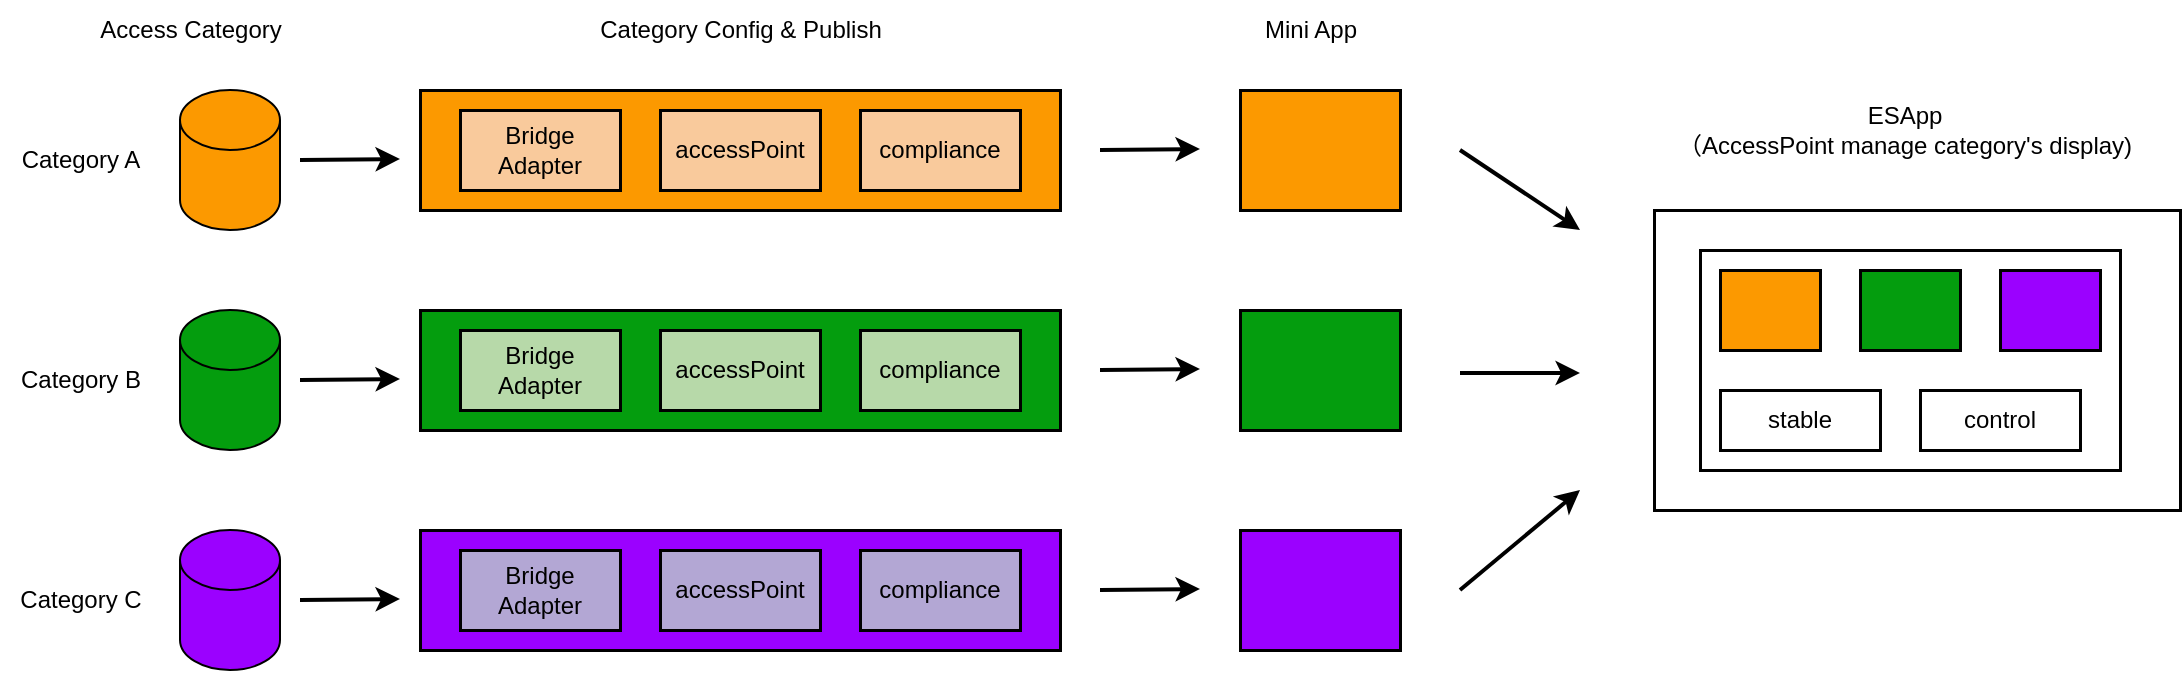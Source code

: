 <mxfile version="20.4.0" type="github" pages="4">
  <diagram id="C5RBs43oDa-KdzZeNtuy" name="首页">
    <mxGraphModel dx="1558" dy="648" grid="1" gridSize="10" guides="1" tooltips="1" connect="1" arrows="1" fold="1" page="1" pageScale="1" pageWidth="827" pageHeight="1169" math="0" shadow="0">
      <root>
        <mxCell id="WIyWlLk6GJQsqaUBKTNV-0" />
        <mxCell id="WIyWlLk6GJQsqaUBKTNV-1" parent="WIyWlLk6GJQsqaUBKTNV-0" />
        <mxCell id="HV9Sme8KzqDoX2qMjPiU-1" value="" style="shape=cylinder3;whiteSpace=wrap;html=1;boundedLbl=1;backgroundOutline=1;size=15;fillColor=#FC9900;" vertex="1" parent="WIyWlLk6GJQsqaUBKTNV-1">
          <mxGeometry x="110" y="150" width="50" height="70" as="geometry" />
        </mxCell>
        <mxCell id="HV9Sme8KzqDoX2qMjPiU-2" value="" style="rounded=0;whiteSpace=wrap;html=1;strokeWidth=1.5;fillColor=#FC9900;" vertex="1" parent="WIyWlLk6GJQsqaUBKTNV-1">
          <mxGeometry x="230" y="150" width="320" height="60" as="geometry" />
        </mxCell>
        <mxCell id="HV9Sme8KzqDoX2qMjPiU-4" value="Category A" style="text;html=1;align=center;verticalAlign=middle;resizable=0;points=[];autosize=1;strokeColor=none;fillColor=none;" vertex="1" parent="WIyWlLk6GJQsqaUBKTNV-1">
          <mxGeometry x="20" y="170" width="80" height="30" as="geometry" />
        </mxCell>
        <mxCell id="HV9Sme8KzqDoX2qMjPiU-5" value="Bridge Adapter" style="rounded=0;whiteSpace=wrap;html=1;strokeWidth=1.5;fillColor=#F9CA9C;" vertex="1" parent="WIyWlLk6GJQsqaUBKTNV-1">
          <mxGeometry x="250" y="160" width="80" height="40" as="geometry" />
        </mxCell>
        <mxCell id="HV9Sme8KzqDoX2qMjPiU-6" value="accessPoint" style="rounded=0;whiteSpace=wrap;html=1;strokeWidth=1.5;fillColor=#F9CA9C;" vertex="1" parent="WIyWlLk6GJQsqaUBKTNV-1">
          <mxGeometry x="350" y="160" width="80" height="40" as="geometry" />
        </mxCell>
        <mxCell id="HV9Sme8KzqDoX2qMjPiU-7" value="compliance" style="rounded=0;whiteSpace=wrap;html=1;strokeWidth=1.5;fillColor=#F9CA9C;" vertex="1" parent="WIyWlLk6GJQsqaUBKTNV-1">
          <mxGeometry x="450" y="160" width="80" height="40" as="geometry" />
        </mxCell>
        <mxCell id="HV9Sme8KzqDoX2qMjPiU-8" value="" style="rounded=0;whiteSpace=wrap;html=1;strokeWidth=1.5;fillColor=#FC9900;" vertex="1" parent="WIyWlLk6GJQsqaUBKTNV-1">
          <mxGeometry x="640" y="150" width="80" height="60" as="geometry" />
        </mxCell>
        <mxCell id="HV9Sme8KzqDoX2qMjPiU-9" value="Mini App" style="text;html=1;align=center;verticalAlign=middle;resizable=0;points=[];autosize=1;strokeColor=none;fillColor=none;" vertex="1" parent="WIyWlLk6GJQsqaUBKTNV-1">
          <mxGeometry x="640" y="105" width="70" height="30" as="geometry" />
        </mxCell>
        <mxCell id="HV9Sme8KzqDoX2qMjPiU-11" value="ESApp&lt;br&gt;（AccessPoint manage category&#39;s display)" style="text;html=1;align=center;verticalAlign=middle;resizable=0;points=[];autosize=1;strokeColor=none;fillColor=none;" vertex="1" parent="WIyWlLk6GJQsqaUBKTNV-1">
          <mxGeometry x="847" y="150" width="250" height="40" as="geometry" />
        </mxCell>
        <mxCell id="HV9Sme8KzqDoX2qMjPiU-13" value="Category Config &amp;amp; Publish" style="text;html=1;align=center;verticalAlign=middle;resizable=0;points=[];autosize=1;strokeColor=none;fillColor=none;" vertex="1" parent="WIyWlLk6GJQsqaUBKTNV-1">
          <mxGeometry x="310" y="105" width="160" height="30" as="geometry" />
        </mxCell>
        <mxCell id="HV9Sme8KzqDoX2qMjPiU-14" value="" style="endArrow=classic;html=1;rounded=0;strokeWidth=2;" edge="1" parent="WIyWlLk6GJQsqaUBKTNV-1">
          <mxGeometry width="50" height="50" relative="1" as="geometry">
            <mxPoint x="170" y="185" as="sourcePoint" />
            <mxPoint x="220" y="184.5" as="targetPoint" />
          </mxGeometry>
        </mxCell>
        <mxCell id="HV9Sme8KzqDoX2qMjPiU-15" value="" style="endArrow=classic;html=1;rounded=0;strokeWidth=2;" edge="1" parent="WIyWlLk6GJQsqaUBKTNV-1">
          <mxGeometry width="50" height="50" relative="1" as="geometry">
            <mxPoint x="570" y="180" as="sourcePoint" />
            <mxPoint x="620" y="179.5" as="targetPoint" />
          </mxGeometry>
        </mxCell>
        <mxCell id="HV9Sme8KzqDoX2qMjPiU-16" value="" style="shape=cylinder3;whiteSpace=wrap;html=1;boundedLbl=1;backgroundOutline=1;size=15;fillColor=#049D0E;" vertex="1" parent="WIyWlLk6GJQsqaUBKTNV-1">
          <mxGeometry x="110" y="260" width="50" height="70" as="geometry" />
        </mxCell>
        <mxCell id="HV9Sme8KzqDoX2qMjPiU-17" value="" style="rounded=0;whiteSpace=wrap;html=1;strokeWidth=1.5;fillColor=#049D0E;" vertex="1" parent="WIyWlLk6GJQsqaUBKTNV-1">
          <mxGeometry x="230" y="260" width="320" height="60" as="geometry" />
        </mxCell>
        <mxCell id="HV9Sme8KzqDoX2qMjPiU-18" value="Category B" style="text;html=1;align=center;verticalAlign=middle;resizable=0;points=[];autosize=1;strokeColor=none;fillColor=none;" vertex="1" parent="WIyWlLk6GJQsqaUBKTNV-1">
          <mxGeometry x="20" y="280" width="80" height="30" as="geometry" />
        </mxCell>
        <mxCell id="HV9Sme8KzqDoX2qMjPiU-19" value="Bridge Adapter" style="rounded=0;whiteSpace=wrap;html=1;strokeWidth=1.5;fillColor=#B7D9A9;" vertex="1" parent="WIyWlLk6GJQsqaUBKTNV-1">
          <mxGeometry x="250" y="270" width="80" height="40" as="geometry" />
        </mxCell>
        <mxCell id="HV9Sme8KzqDoX2qMjPiU-20" value="accessPoint" style="rounded=0;whiteSpace=wrap;html=1;strokeWidth=1.5;fillColor=#B7D9A9;" vertex="1" parent="WIyWlLk6GJQsqaUBKTNV-1">
          <mxGeometry x="350" y="270" width="80" height="40" as="geometry" />
        </mxCell>
        <mxCell id="HV9Sme8KzqDoX2qMjPiU-21" value="compliance" style="rounded=0;whiteSpace=wrap;html=1;strokeWidth=1.5;fillColor=#B7D9A9;" vertex="1" parent="WIyWlLk6GJQsqaUBKTNV-1">
          <mxGeometry x="450" y="270" width="80" height="40" as="geometry" />
        </mxCell>
        <mxCell id="HV9Sme8KzqDoX2qMjPiU-22" value="" style="rounded=0;whiteSpace=wrap;html=1;strokeWidth=1.5;fillColor=#049D0E;" vertex="1" parent="WIyWlLk6GJQsqaUBKTNV-1">
          <mxGeometry x="640" y="260" width="80" height="60" as="geometry" />
        </mxCell>
        <mxCell id="HV9Sme8KzqDoX2qMjPiU-23" value="" style="endArrow=classic;html=1;rounded=0;strokeWidth=2;" edge="1" parent="WIyWlLk6GJQsqaUBKTNV-1">
          <mxGeometry width="50" height="50" relative="1" as="geometry">
            <mxPoint x="170" y="295" as="sourcePoint" />
            <mxPoint x="220" y="294.5" as="targetPoint" />
          </mxGeometry>
        </mxCell>
        <mxCell id="HV9Sme8KzqDoX2qMjPiU-24" value="" style="endArrow=classic;html=1;rounded=0;strokeWidth=2;" edge="1" parent="WIyWlLk6GJQsqaUBKTNV-1">
          <mxGeometry width="50" height="50" relative="1" as="geometry">
            <mxPoint x="570" y="290" as="sourcePoint" />
            <mxPoint x="620" y="289.5" as="targetPoint" />
          </mxGeometry>
        </mxCell>
        <mxCell id="HV9Sme8KzqDoX2qMjPiU-25" value="" style="shape=cylinder3;whiteSpace=wrap;html=1;boundedLbl=1;backgroundOutline=1;size=15;fillColor=#9B01FF;" vertex="1" parent="WIyWlLk6GJQsqaUBKTNV-1">
          <mxGeometry x="110" y="370" width="50" height="70" as="geometry" />
        </mxCell>
        <mxCell id="HV9Sme8KzqDoX2qMjPiU-26" value="" style="rounded=0;whiteSpace=wrap;html=1;strokeWidth=1.5;fillColor=#9B01FF;" vertex="1" parent="WIyWlLk6GJQsqaUBKTNV-1">
          <mxGeometry x="230" y="370" width="320" height="60" as="geometry" />
        </mxCell>
        <mxCell id="HV9Sme8KzqDoX2qMjPiU-27" value="Category C" style="text;html=1;align=center;verticalAlign=middle;resizable=0;points=[];autosize=1;strokeColor=none;fillColor=none;" vertex="1" parent="WIyWlLk6GJQsqaUBKTNV-1">
          <mxGeometry x="20" y="390" width="80" height="30" as="geometry" />
        </mxCell>
        <mxCell id="HV9Sme8KzqDoX2qMjPiU-28" value="Bridge Adapter" style="rounded=0;whiteSpace=wrap;html=1;strokeWidth=1.5;fillColor=#B3A7D4;" vertex="1" parent="WIyWlLk6GJQsqaUBKTNV-1">
          <mxGeometry x="250" y="380" width="80" height="40" as="geometry" />
        </mxCell>
        <mxCell id="HV9Sme8KzqDoX2qMjPiU-29" value="accessPoint" style="rounded=0;whiteSpace=wrap;html=1;strokeWidth=1.5;fillColor=#B3A7D4;" vertex="1" parent="WIyWlLk6GJQsqaUBKTNV-1">
          <mxGeometry x="350" y="380" width="80" height="40" as="geometry" />
        </mxCell>
        <mxCell id="HV9Sme8KzqDoX2qMjPiU-30" value="compliance" style="rounded=0;whiteSpace=wrap;html=1;strokeWidth=1.5;fillColor=#B3A7D4;" vertex="1" parent="WIyWlLk6GJQsqaUBKTNV-1">
          <mxGeometry x="450" y="380" width="80" height="40" as="geometry" />
        </mxCell>
        <mxCell id="HV9Sme8KzqDoX2qMjPiU-31" value="" style="rounded=0;whiteSpace=wrap;html=1;strokeWidth=1.5;fillColor=#9B01FF;" vertex="1" parent="WIyWlLk6GJQsqaUBKTNV-1">
          <mxGeometry x="640" y="370" width="80" height="60" as="geometry" />
        </mxCell>
        <mxCell id="HV9Sme8KzqDoX2qMjPiU-32" value="" style="endArrow=classic;html=1;rounded=0;strokeWidth=2;" edge="1" parent="WIyWlLk6GJQsqaUBKTNV-1">
          <mxGeometry width="50" height="50" relative="1" as="geometry">
            <mxPoint x="170" y="405" as="sourcePoint" />
            <mxPoint x="220" y="404.5" as="targetPoint" />
          </mxGeometry>
        </mxCell>
        <mxCell id="HV9Sme8KzqDoX2qMjPiU-33" value="" style="endArrow=classic;html=1;rounded=0;strokeWidth=2;" edge="1" parent="WIyWlLk6GJQsqaUBKTNV-1">
          <mxGeometry width="50" height="50" relative="1" as="geometry">
            <mxPoint x="570" y="400" as="sourcePoint" />
            <mxPoint x="620" y="399.5" as="targetPoint" />
          </mxGeometry>
        </mxCell>
        <mxCell id="HV9Sme8KzqDoX2qMjPiU-36" value="" style="endArrow=classic;html=1;rounded=0;strokeWidth=2;fontColor=#FFFFFF;" edge="1" parent="WIyWlLk6GJQsqaUBKTNV-1">
          <mxGeometry width="50" height="50" relative="1" as="geometry">
            <mxPoint x="750" y="180" as="sourcePoint" />
            <mxPoint x="810" y="220" as="targetPoint" />
          </mxGeometry>
        </mxCell>
        <mxCell id="HV9Sme8KzqDoX2qMjPiU-37" value="" style="endArrow=classic;html=1;rounded=0;strokeWidth=2;fontColor=#FFFFFF;" edge="1" parent="WIyWlLk6GJQsqaUBKTNV-1">
          <mxGeometry width="50" height="50" relative="1" as="geometry">
            <mxPoint x="750" y="291.5" as="sourcePoint" />
            <mxPoint x="810" y="291.5" as="targetPoint" />
          </mxGeometry>
        </mxCell>
        <mxCell id="HV9Sme8KzqDoX2qMjPiU-38" value="" style="endArrow=classic;html=1;rounded=0;strokeWidth=2;fontColor=#FFFFFF;" edge="1" parent="WIyWlLk6GJQsqaUBKTNV-1">
          <mxGeometry width="50" height="50" relative="1" as="geometry">
            <mxPoint x="750" y="400" as="sourcePoint" />
            <mxPoint x="810" y="350" as="targetPoint" />
          </mxGeometry>
        </mxCell>
        <mxCell id="HV9Sme8KzqDoX2qMjPiU-39" value="Access Category" style="text;html=1;align=center;verticalAlign=middle;resizable=0;points=[];autosize=1;strokeColor=none;fillColor=none;fontColor=#000000;" vertex="1" parent="WIyWlLk6GJQsqaUBKTNV-1">
          <mxGeometry x="60" y="105" width="110" height="30" as="geometry" />
        </mxCell>
        <mxCell id="Xn7Jv_vI8-y_UEmYnpKX-3" value="" style="group" vertex="1" connectable="0" parent="WIyWlLk6GJQsqaUBKTNV-1">
          <mxGeometry x="847" y="210" width="263" height="150" as="geometry" />
        </mxCell>
        <mxCell id="Xn7Jv_vI8-y_UEmYnpKX-0" value="" style="whiteSpace=wrap;html=1;rounded=0;shadow=0;glass=0;strokeColor=#000000;strokeWidth=1.5;fontColor=#000000;fillColor=none;gradientColor=none;" vertex="1" parent="Xn7Jv_vI8-y_UEmYnpKX-3">
          <mxGeometry width="263" height="150" as="geometry" />
        </mxCell>
        <mxCell id="HV9Sme8KzqDoX2qMjPiU-10" value="" style="whiteSpace=wrap;html=1;strokeWidth=1.5;" vertex="1" parent="Xn7Jv_vI8-y_UEmYnpKX-3">
          <mxGeometry x="23" y="20" width="210" height="110" as="geometry" />
        </mxCell>
        <mxCell id="HV9Sme8KzqDoX2qMjPiU-12" value="" style="rounded=0;whiteSpace=wrap;html=1;strokeWidth=1.5;fillColor=#FC9900;" vertex="1" parent="Xn7Jv_vI8-y_UEmYnpKX-3">
          <mxGeometry x="33" y="30" width="50" height="40" as="geometry" />
        </mxCell>
        <mxCell id="HV9Sme8KzqDoX2qMjPiU-34" value="" style="rounded=0;whiteSpace=wrap;html=1;strokeWidth=1.5;fillColor=#049D0E;" vertex="1" parent="Xn7Jv_vI8-y_UEmYnpKX-3">
          <mxGeometry x="103" y="30" width="50" height="40" as="geometry" />
        </mxCell>
        <mxCell id="HV9Sme8KzqDoX2qMjPiU-35" value="" style="rounded=0;whiteSpace=wrap;html=1;strokeWidth=1.5;fillColor=#9B01FF;" vertex="1" parent="Xn7Jv_vI8-y_UEmYnpKX-3">
          <mxGeometry x="173" y="30" width="50" height="40" as="geometry" />
        </mxCell>
        <mxCell id="Xn7Jv_vI8-y_UEmYnpKX-1" value="stable" style="whiteSpace=wrap;html=1;rounded=0;shadow=0;glass=0;strokeColor=#000000;strokeWidth=1.5;fontColor=#000000;fillColor=none;gradientColor=none;" vertex="1" parent="Xn7Jv_vI8-y_UEmYnpKX-3">
          <mxGeometry x="33" y="90" width="80" height="30" as="geometry" />
        </mxCell>
        <mxCell id="Xn7Jv_vI8-y_UEmYnpKX-2" value="control" style="whiteSpace=wrap;html=1;rounded=0;shadow=0;glass=0;strokeColor=#000000;strokeWidth=1.5;fontColor=#000000;fillColor=none;gradientColor=none;" vertex="1" parent="Xn7Jv_vI8-y_UEmYnpKX-3">
          <mxGeometry x="133" y="90" width="80" height="30" as="geometry" />
        </mxCell>
      </root>
    </mxGraphModel>
  </diagram>
  <diagram id="SLVYUZhIPO5BQ6OgGvNP" name="其他 page">
    <mxGraphModel dx="1106" dy="614" grid="1" gridSize="10" guides="1" tooltips="1" connect="1" arrows="1" fold="1" page="1" pageScale="1" pageWidth="827" pageHeight="1169" math="0" shadow="0">
      <root>
        <mxCell id="0" />
        <mxCell id="1" parent="0" />
        <mxCell id="UOCPMdC7vV6jncAT-NW4-1" value="监控" style="rounded=0;whiteSpace=wrap;html=1;strokeWidth=1.5;fontColor=#000000;fillColor=#FFFFFF;" vertex="1" parent="1">
          <mxGeometry x="150" y="170" width="120" height="60" as="geometry" />
        </mxCell>
        <mxCell id="UOCPMdC7vV6jncAT-NW4-2" value="下载、加载、使用" style="text;html=1;align=center;verticalAlign=middle;resizable=0;points=[];autosize=1;strokeColor=none;fillColor=none;fontColor=#000000;" vertex="1" parent="1">
          <mxGeometry x="150" y="250" width="120" height="30" as="geometry" />
        </mxCell>
        <mxCell id="UOCPMdC7vV6jncAT-NW4-3" value="发布" style="rounded=0;whiteSpace=wrap;html=1;strokeWidth=1.5;fontColor=#000000;fillColor=#FFFFFF;" vertex="1" parent="1">
          <mxGeometry x="490" y="170" width="120" height="60" as="geometry" />
        </mxCell>
        <mxCell id="UOCPMdC7vV6jncAT-NW4-4" value="审批、灰度、增量、回滚" style="text;html=1;align=center;verticalAlign=middle;resizable=0;points=[];autosize=1;strokeColor=none;fillColor=none;fontColor=#000000;" vertex="1" parent="1">
          <mxGeometry x="470" y="255" width="160" height="30" as="geometry" />
        </mxCell>
        <mxCell id="UOCPMdC7vV6jncAT-NW4-6" value="故障、性能、业务&lt;br&gt;降级(主、被动)&lt;br&gt;日志" style="text;html=1;align=center;verticalAlign=middle;resizable=0;points=[];autosize=1;strokeColor=none;fillColor=none;fontColor=#000000;" vertex="1" parent="1">
          <mxGeometry x="150" y="280" width="120" height="60" as="geometry" />
        </mxCell>
        <mxCell id="UOCPMdC7vV6jncAT-NW4-7" value="样式动态配置" style="text;html=1;align=center;verticalAlign=middle;resizable=0;points=[];autosize=1;strokeColor=none;fillColor=none;fontColor=#000000;" vertex="1" parent="1">
          <mxGeometry x="510" y="440" width="100" height="30" as="geometry" />
        </mxCell>
        <mxCell id="UOCPMdC7vV6jncAT-NW4-8" value="模块编排" style="text;html=1;align=center;verticalAlign=middle;resizable=0;points=[];autosize=1;strokeColor=none;fillColor=none;fontColor=#000000;" vertex="1" parent="1">
          <mxGeometry x="515" y="395" width="70" height="30" as="geometry" />
        </mxCell>
      </root>
    </mxGraphModel>
  </diagram>
  <diagram id="iQkWHmByu0i23tVqcr8R" name="架构全景图">
    <mxGraphModel dx="1318" dy="1817" grid="1" gridSize="10" guides="1" tooltips="1" connect="1" arrows="1" fold="1" page="1" pageScale="1" pageWidth="827" pageHeight="1169" math="0" shadow="0">
      <root>
        <mxCell id="0" />
        <mxCell id="1" parent="0" />
        <mxCell id="cleegPz1RDXhunkTF0p8-2" value="" style="whiteSpace=wrap;html=1;rounded=0;shadow=0;glass=0;dashed=1;strokeColor=#99CCFF;strokeWidth=1.5;fontColor=#000000;fillColor=none;gradientColor=none;" vertex="1" parent="1">
          <mxGeometry x="330" y="98" width="420" height="50" as="geometry" />
        </mxCell>
        <mxCell id="DrM0dnxs3aiw_zaTAnNU-90" value="" style="whiteSpace=wrap;html=1;dashed=1;strokeColor=#6c8ebf;strokeWidth=1.5;fillColor=none;" vertex="1" parent="1">
          <mxGeometry x="120" y="-52.5" width="190" height="362.5" as="geometry" />
        </mxCell>
        <mxCell id="DrM0dnxs3aiw_zaTAnNU-68" value="" style="whiteSpace=wrap;html=1;strokeWidth=1.5;dashed=1;fillColor=none;strokeColor=#9999FF;" vertex="1" parent="1">
          <mxGeometry x="320" y="-52" width="440" height="362" as="geometry" />
        </mxCell>
        <mxCell id="DrM0dnxs3aiw_zaTAnNU-2" value="稳定区" style="text;html=1;align=center;verticalAlign=middle;resizable=0;points=[];autosize=1;strokeColor=#666666;fillColor=#f5f5f5;fontColor=#333333;" vertex="1" parent="1">
          <mxGeometry x="20" y="411" width="60" height="30" as="geometry" />
        </mxCell>
        <mxCell id="DrM0dnxs3aiw_zaTAnNU-9" value="迭代区" style="text;html=1;align=center;verticalAlign=middle;resizable=0;points=[];autosize=1;strokeColor=#6c8ebf;fillColor=#dae8fc;" vertex="1" parent="1">
          <mxGeometry x="30" y="108.5" width="60" height="30" as="geometry" />
        </mxCell>
        <mxCell id="DrM0dnxs3aiw_zaTAnNU-11" value="动态发布区" style="text;html=1;align=center;verticalAlign=middle;resizable=0;points=[];autosize=1;strokeColor=#82b366;fillColor=#d5e8d4;" vertex="1" parent="1">
          <mxGeometry x="800" y="133.5" width="80" height="30" as="geometry" />
        </mxCell>
        <mxCell id="DrM0dnxs3aiw_zaTAnNU-12" value="企业级 APP" style="whiteSpace=wrap;html=1;strokeWidth=1.5;fontColor=#000000;fillColor=#FFFFFF;fontStyle=1" vertex="1" parent="1">
          <mxGeometry x="120" y="-100" width="640" height="35" as="geometry" />
        </mxCell>
        <mxCell id="DrM0dnxs3aiw_zaTAnNU-14" value="小程序容器" style="whiteSpace=wrap;html=1;strokeWidth=1.5;fontColor=#000000;fillColor=#FFFFFF;" vertex="1" parent="1">
          <mxGeometry x="330" y="55" width="200" height="35" as="geometry" />
        </mxCell>
        <mxCell id="DrM0dnxs3aiw_zaTAnNU-17" value="bridge 兼容层" style="whiteSpace=wrap;html=1;strokeWidth=1.5;fillColor=#d5e8d4;strokeColor=#82b366;" vertex="1" parent="1">
          <mxGeometry x="330" y="208" width="420" height="35" as="geometry" />
        </mxCell>
        <mxCell id="DrM0dnxs3aiw_zaTAnNU-44" value="MiniApp" style="whiteSpace=wrap;html=1;strokeWidth=1.5;fillColor=#d5e8d4;strokeColor=#82b366;" vertex="1" parent="1">
          <mxGeometry x="330" y="10" width="420" height="35" as="geometry" />
        </mxCell>
        <mxCell id="DrM0dnxs3aiw_zaTAnNU-45" value="Android/iOS Bridge" style="whiteSpace=wrap;html=1;strokeWidth=1.5;fontColor=#000000;fillColor=#FFFFFF;" vertex="1" parent="1">
          <mxGeometry x="410" y="159" width="120" height="35" as="geometry" />
        </mxCell>
        <mxCell id="DrM0dnxs3aiw_zaTAnNU-53" value="合规管控层" style="whiteSpace=wrap;html=1;strokeWidth=1.5;fontColor=#000000;fillColor=#FFFFFF;" vertex="1" parent="1">
          <mxGeometry x="330" y="255" width="420" height="35" as="geometry" />
        </mxCell>
        <mxCell id="DrM0dnxs3aiw_zaTAnNU-55" value="小程序基建" style="whiteSpace=wrap;html=1;strokeWidth=1.5;fontColor=#000000;fillColor=#FFFFFF;" vertex="1" parent="1">
          <mxGeometry x="330" y="159" width="70" height="35" as="geometry" />
        </mxCell>
        <mxCell id="DrM0dnxs3aiw_zaTAnNU-61" value="出行产品" style="whiteSpace=wrap;html=1;strokeWidth=1.5;" vertex="1" parent="1">
          <mxGeometry x="130" y="-40" width="170" height="35" as="geometry" />
        </mxCell>
        <mxCell id="DrM0dnxs3aiw_zaTAnNU-62" value="机票" style="whiteSpace=wrap;html=1;strokeWidth=1.5;fontColor=#000000;fillColor=#FFFFFF;" vertex="1" parent="1">
          <mxGeometry x="330" y="-40" width="70" height="35" as="geometry" />
        </mxCell>
        <mxCell id="DrM0dnxs3aiw_zaTAnNU-63" value="酒店" style="whiteSpace=wrap;html=1;strokeWidth=1.5;fontColor=#000000;fillColor=#FFFFFF;" vertex="1" parent="1">
          <mxGeometry x="418" y="-40" width="70" height="35" as="geometry" />
        </mxCell>
        <mxCell id="DrM0dnxs3aiw_zaTAnNU-64" value="火车票" style="whiteSpace=wrap;html=1;strokeWidth=1.5;fontColor=#000000;fillColor=#FFFFFF;" vertex="1" parent="1">
          <mxGeometry x="505" y="-40" width="70" height="35" as="geometry" />
        </mxCell>
        <mxCell id="DrM0dnxs3aiw_zaTAnNU-65" value="两轮" style="whiteSpace=wrap;html=1;strokeWidth=1.5;fontColor=#000000;fillColor=#FFFFFF;" vertex="1" parent="1">
          <mxGeometry x="593" y="-40" width="70" height="35" as="geometry" />
        </mxCell>
        <mxCell id="DrM0dnxs3aiw_zaTAnNU-66" value="..." style="whiteSpace=wrap;html=1;strokeWidth=1.5;fontColor=#000000;fillColor=#FFFFFF;" vertex="1" parent="1">
          <mxGeometry x="680" y="-40" width="70" height="35" as="geometry" />
        </mxCell>
        <mxCell id="DrM0dnxs3aiw_zaTAnNU-71" value="出行业务" style="whiteSpace=wrap;html=1;strokeWidth=1.5;fillColor=#dae8fc;strokeColor=#6c8ebf;" vertex="1" parent="1">
          <mxGeometry x="131" y="9.5" width="170" height="280.5" as="geometry" />
        </mxCell>
        <mxCell id="DrM0dnxs3aiw_zaTAnNU-73" value="" style="group" vertex="1" connectable="0" parent="1">
          <mxGeometry x="1190" y="250" width="190" height="110" as="geometry" />
        </mxCell>
        <mxCell id="DrM0dnxs3aiw_zaTAnNU-39" value="" style="whiteSpace=wrap;html=1;strokeWidth=1.5;fontColor=#000000;fillColor=#FFFFFF;" vertex="1" parent="DrM0dnxs3aiw_zaTAnNU-73">
          <mxGeometry width="190" height="110" as="geometry" />
        </mxCell>
        <mxCell id="DrM0dnxs3aiw_zaTAnNU-40" value="生命周期" style="whiteSpace=wrap;html=1;strokeWidth=1.5;fontColor=#000000;fillColor=#FFFFFF;" vertex="1" parent="DrM0dnxs3aiw_zaTAnNU-73">
          <mxGeometry x="10" y="32.5" width="80" height="22" as="geometry" />
        </mxCell>
        <mxCell id="DrM0dnxs3aiw_zaTAnNU-41" value="启动配置" style="whiteSpace=wrap;html=1;strokeWidth=1.5;fontColor=#000000;fillColor=#FFFFFF;" vertex="1" parent="DrM0dnxs3aiw_zaTAnNU-73">
          <mxGeometry x="96" y="32.5" width="80" height="22" as="geometry" />
        </mxCell>
        <mxCell id="DrM0dnxs3aiw_zaTAnNU-42" value="样式配置" style="whiteSpace=wrap;html=1;strokeWidth=1.5;fontColor=#000000;fillColor=#FFFFFF;" vertex="1" parent="DrM0dnxs3aiw_zaTAnNU-73">
          <mxGeometry x="8" y="70" width="80" height="22" as="geometry" />
        </mxCell>
        <mxCell id="DrM0dnxs3aiw_zaTAnNU-43" value="运行时" style="text;html=1;align=center;verticalAlign=middle;resizable=0;points=[];autosize=1;strokeColor=none;fillColor=none;fontColor=#000000;" vertex="1" parent="DrM0dnxs3aiw_zaTAnNU-73">
          <mxGeometry x="69.996" y="2.5" width="60" height="30" as="geometry" />
        </mxCell>
        <mxCell id="DrM0dnxs3aiw_zaTAnNU-19" value="H5容器" style="whiteSpace=wrap;html=1;strokeWidth=1.5;fontColor=#000000;fillColor=#FFFFFF;" vertex="1" parent="1">
          <mxGeometry x="550" y="55" width="200" height="35" as="geometry" />
        </mxCell>
        <mxCell id="DrM0dnxs3aiw_zaTAnNU-75" value="" style="group" vertex="1" connectable="0" parent="1">
          <mxGeometry x="1220" y="53.5" width="185" height="110" as="geometry" />
        </mxCell>
        <mxCell id="DrM0dnxs3aiw_zaTAnNU-31" value="" style="whiteSpace=wrap;html=1;strokeWidth=1.5;fontColor=#000000;fillColor=#FFFFFF;" vertex="1" parent="DrM0dnxs3aiw_zaTAnNU-75">
          <mxGeometry width="185" height="110" as="geometry" />
        </mxCell>
        <mxCell id="DrM0dnxs3aiw_zaTAnNU-24" value="故障监控" style="whiteSpace=wrap;html=1;strokeWidth=1.5;fontColor=#000000;fillColor=#FFFFFF;" vertex="1" parent="DrM0dnxs3aiw_zaTAnNU-75">
          <mxGeometry x="6.15" y="70" width="80" height="22" as="geometry" />
        </mxCell>
        <mxCell id="DrM0dnxs3aiw_zaTAnNU-29" value="性能监控" style="whiteSpace=wrap;html=1;strokeWidth=1.5;fontColor=#000000;fillColor=#FFFFFF;" vertex="1" parent="DrM0dnxs3aiw_zaTAnNU-75">
          <mxGeometry x="6.15" y="32.5" width="80" height="22" as="geometry" />
        </mxCell>
        <mxCell id="DrM0dnxs3aiw_zaTAnNU-30" value="业务监控" style="whiteSpace=wrap;html=1;strokeWidth=1.5;fontColor=#000000;fillColor=#FFFFFF;" vertex="1" parent="DrM0dnxs3aiw_zaTAnNU-75">
          <mxGeometry x="96.15" y="32.5" width="80" height="22" as="geometry" />
        </mxCell>
        <mxCell id="DrM0dnxs3aiw_zaTAnNU-32" value="监控" style="text;html=1;align=center;verticalAlign=middle;resizable=0;points=[];autosize=1;strokeColor=none;fillColor=none;fontColor=#000000;" vertex="1" parent="DrM0dnxs3aiw_zaTAnNU-75">
          <mxGeometry x="70.004" y="2.5" width="50" height="30" as="geometry" />
        </mxCell>
        <mxCell id="DrM0dnxs3aiw_zaTAnNU-78" value="生命周期" style="whiteSpace=wrap;html=1;strokeWidth=1.5;" vertex="1" parent="1">
          <mxGeometry x="340" y="108.5" width="85" height="30" as="geometry" />
        </mxCell>
        <mxCell id="DrM0dnxs3aiw_zaTAnNU-79" value="监控" style="whiteSpace=wrap;html=1;strokeWidth=1.5;" vertex="1" parent="1">
          <mxGeometry x="444" y="108.5" width="85" height="30" as="geometry" />
        </mxCell>
        <mxCell id="DrM0dnxs3aiw_zaTAnNU-87" value="样式配置" style="whiteSpace=wrap;html=1;strokeWidth=1.5;fillColor=#d5e8d4;strokeColor=#82b366;" vertex="1" parent="1">
          <mxGeometry x="549" y="108.5" width="85" height="30" as="geometry" />
        </mxCell>
        <mxCell id="DrM0dnxs3aiw_zaTAnNU-88" value="Native 组件" style="whiteSpace=wrap;html=1;strokeWidth=1.5;" vertex="1" parent="1">
          <mxGeometry x="653" y="108.5" width="85" height="30" as="geometry" />
        </mxCell>
        <mxCell id="DrM0dnxs3aiw_zaTAnNU-49" value="H5 基建" style="whiteSpace=wrap;html=1;strokeWidth=1.5;fontColor=#000000;fillColor=#FFFFFF;" vertex="1" parent="1">
          <mxGeometry x="550" y="159" width="60" height="35" as="geometry" />
        </mxCell>
        <mxCell id="DrM0dnxs3aiw_zaTAnNU-54" value="H5 &amp;amp;端通信" style="whiteSpace=wrap;html=1;strokeWidth=1.5;fontColor=#000000;fillColor=#FFFFFF;" vertex="1" parent="1">
          <mxGeometry x="620" y="159" width="130" height="35" as="geometry" />
        </mxCell>
        <mxCell id="cleegPz1RDXhunkTF0p8-1" value="" style="group" vertex="1" connectable="0" parent="1">
          <mxGeometry x="120" y="324" width="640" height="220" as="geometry" />
        </mxCell>
        <mxCell id="DrM0dnxs3aiw_zaTAnNU-1" value="" style="rounded=0;whiteSpace=wrap;html=1;strokeWidth=1.5;fontColor=#333333;fillColor=#f5f5f5;dashed=1;strokeColor=#666666;" vertex="1" parent="cleegPz1RDXhunkTF0p8-1">
          <mxGeometry width="640" height="220" as="geometry" />
        </mxCell>
        <mxCell id="DrM0dnxs3aiw_zaTAnNU-3" value="基础能力层" style="whiteSpace=wrap;html=1;strokeWidth=1.5;fontColor=#000000;fillColor=#FFFFFF;" vertex="1" parent="cleegPz1RDXhunkTF0p8-1">
          <mxGeometry x="10" y="167.25" width="620" height="39.17" as="geometry" />
        </mxCell>
        <mxCell id="DrM0dnxs3aiw_zaTAnNU-4" value="通用业务组件" style="whiteSpace=wrap;html=1;strokeWidth=1.5;fontColor=#000000;fillColor=#FFFFFF;" vertex="1" parent="cleegPz1RDXhunkTF0p8-1">
          <mxGeometry x="10" y="113.4" width="310" height="39.17" as="geometry" />
        </mxCell>
        <mxCell id="DrM0dnxs3aiw_zaTAnNU-5" value="公共 UI 组件" style="whiteSpace=wrap;html=1;strokeWidth=1.5;fontColor=#000000;fillColor=#FFFFFF;" vertex="1" parent="cleegPz1RDXhunkTF0p8-1">
          <mxGeometry x="330" y="113.4" width="300" height="39.17" as="geometry" />
        </mxCell>
        <mxCell id="DrM0dnxs3aiw_zaTAnNU-6" value="ES 标准 Bridge" style="whiteSpace=wrap;html=1;strokeWidth=1.5;fontColor=#000000;fillColor=#FFFFFF;" vertex="1" parent="cleegPz1RDXhunkTF0p8-1">
          <mxGeometry x="10" y="59.54" width="620" height="39.17" as="geometry" />
        </mxCell>
        <mxCell id="DrM0dnxs3aiw_zaTAnNU-81" value="通信模块" style="whiteSpace=wrap;html=1;strokeWidth=1.5;fontColor=#000000;fillColor=#FFFFFF;" vertex="1" parent="cleegPz1RDXhunkTF0p8-1">
          <mxGeometry x="10" y="10.58" width="620" height="39.17" as="geometry" />
        </mxCell>
        <mxCell id="RDaLQrKdzdeepaJyoWTo-7" value="" style="group" vertex="1" connectable="0" parent="1">
          <mxGeometry x="125" y="-310" width="630" height="91" as="geometry" />
        </mxCell>
        <mxCell id="mD3_I2vqqc2FoOGvvVUo-1" value="" style="whiteSpace=wrap;html=1;rounded=0;shadow=0;glass=0;strokeColor=#000000;strokeWidth=1.5;fontColor=#000000;fillColor=none;gradientColor=none;" vertex="1" parent="RDaLQrKdzdeepaJyoWTo-7">
          <mxGeometry y="1" width="630" height="90" as="geometry" />
        </mxCell>
        <mxCell id="RDaLQrKdzdeepaJyoWTo-1" value="版本控制" style="whiteSpace=wrap;html=1;rounded=0;shadow=0;glass=0;strokeColor=#000000;strokeWidth=1.5;fontColor=#000000;fillColor=none;gradientColor=none;" vertex="1" parent="RDaLQrKdzdeepaJyoWTo-7">
          <mxGeometry x="140" y="41" width="90" height="35" as="geometry" />
        </mxCell>
        <mxCell id="RDaLQrKdzdeepaJyoWTo-2" value="部署" style="whiteSpace=wrap;html=1;rounded=0;shadow=0;glass=0;strokeColor=#000000;strokeWidth=1.5;fontColor=#000000;fillColor=none;gradientColor=none;" vertex="1" parent="RDaLQrKdzdeepaJyoWTo-7">
          <mxGeometry x="10" y="41" width="90" height="35" as="geometry" />
        </mxCell>
        <mxCell id="RDaLQrKdzdeepaJyoWTo-3" value="降级" style="whiteSpace=wrap;html=1;rounded=0;shadow=0;glass=0;strokeColor=#000000;strokeWidth=1.5;fontColor=#000000;fillColor=none;gradientColor=none;" vertex="1" parent="RDaLQrKdzdeepaJyoWTo-7">
          <mxGeometry x="270" y="41" width="90" height="35" as="geometry" />
        </mxCell>
        <mxCell id="RDaLQrKdzdeepaJyoWTo-4" value="访问点配置" style="whiteSpace=wrap;html=1;rounded=0;shadow=0;glass=0;strokeColor=#000000;strokeWidth=1.5;fontColor=#000000;fillColor=none;gradientColor=none;" vertex="1" parent="RDaLQrKdzdeepaJyoWTo-7">
          <mxGeometry x="400" y="41" width="90" height="35" as="geometry" />
        </mxCell>
        <mxCell id="RDaLQrKdzdeepaJyoWTo-5" value="样式配置" style="whiteSpace=wrap;html=1;rounded=0;shadow=0;glass=0;strokeColor=#000000;strokeWidth=1.5;fontColor=#000000;fillColor=none;gradientColor=none;" vertex="1" parent="RDaLQrKdzdeepaJyoWTo-7">
          <mxGeometry x="530" y="41" width="90" height="35" as="geometry" />
        </mxCell>
        <mxCell id="RDaLQrKdzdeepaJyoWTo-6" value="服务" style="text;html=1;align=center;verticalAlign=middle;resizable=0;points=[];autosize=1;strokeColor=none;fillColor=none;fontColor=#000000;fontSize=15;fontStyle=1" vertex="1" parent="RDaLQrKdzdeepaJyoWTo-7">
          <mxGeometry x="1" width="50" height="30" as="geometry" />
        </mxCell>
        <mxCell id="RDaLQrKdzdeepaJyoWTo-8" value="" style="shape=singleArrow;whiteSpace=wrap;html=1;arrowWidth=0.4;arrowSize=0.4;rounded=0;shadow=0;glass=0;strokeColor=#000000;strokeWidth=1.5;fontSize=15;fontColor=#000000;fillColor=none;gradientColor=none;rotation=90;" vertex="1" parent="1">
          <mxGeometry x="400" y="-190" width="80" height="60" as="geometry" />
        </mxCell>
      </root>
    </mxGraphModel>
  </diagram>
  <diagram id="18NYDvi3rAAJSq73tRpj" name="畅想">
    <mxGraphModel dx="1318" dy="648" grid="1" gridSize="10" guides="1" tooltips="1" connect="1" arrows="1" fold="1" page="1" pageScale="1" pageWidth="827" pageHeight="1169" math="0" shadow="0">
      <root>
        <mxCell id="0" />
        <mxCell id="1" parent="0" />
        <mxCell id="cXTBCssm7Aak_6hB9lzj-1" value="" style="whiteSpace=wrap;html=1;rounded=0;shadow=0;glass=0;strokeColor=#000000;strokeWidth=1.5;fontColor=#000000;fillColor=none;gradientColor=none;" vertex="1" parent="1">
          <mxGeometry x="150" y="100" width="600" height="130" as="geometry" />
        </mxCell>
        <mxCell id="cXTBCssm7Aak_6hB9lzj-7" value="版本控制" style="whiteSpace=wrap;html=1;rounded=0;shadow=0;glass=0;strokeColor=#000000;strokeWidth=1.5;fontColor=#000000;fillColor=none;gradientColor=none;" vertex="1" parent="1">
          <mxGeometry x="260" y="170" width="90" height="40" as="geometry" />
        </mxCell>
        <mxCell id="cXTBCssm7Aak_6hB9lzj-8" value="部署" style="whiteSpace=wrap;html=1;rounded=0;shadow=0;glass=0;strokeColor=#000000;strokeWidth=1.5;fontColor=#000000;fillColor=none;gradientColor=none;" vertex="1" parent="1">
          <mxGeometry x="160" y="170" width="90" height="40" as="geometry" />
        </mxCell>
        <mxCell id="cXTBCssm7Aak_6hB9lzj-9" value="降级" style="whiteSpace=wrap;html=1;rounded=0;shadow=0;glass=0;strokeColor=#000000;strokeWidth=1.5;fontColor=#000000;fillColor=none;gradientColor=none;" vertex="1" parent="1">
          <mxGeometry x="380" y="170" width="90" height="40" as="geometry" />
        </mxCell>
        <mxCell id="cXTBCssm7Aak_6hB9lzj-10" value="访问点配置" style="whiteSpace=wrap;html=1;rounded=0;shadow=0;glass=0;strokeColor=#000000;strokeWidth=1.5;fontColor=#000000;fillColor=none;gradientColor=none;" vertex="1" parent="1">
          <mxGeometry x="500" y="170" width="90" height="40" as="geometry" />
        </mxCell>
        <mxCell id="cXTBCssm7Aak_6hB9lzj-11" value="样式配置" style="whiteSpace=wrap;html=1;rounded=0;shadow=0;glass=0;strokeColor=#000000;strokeWidth=1.5;fontColor=#000000;fillColor=none;gradientColor=none;" vertex="1" parent="1">
          <mxGeometry x="630" y="170" width="90" height="40" as="geometry" />
        </mxCell>
        <mxCell id="cXTBCssm7Aak_6hB9lzj-12" value="" style="whiteSpace=wrap;html=1;rounded=0;shadow=0;glass=0;strokeColor=#000000;strokeWidth=1.5;fontColor=#000000;fillColor=none;gradientColor=none;" vertex="1" parent="1">
          <mxGeometry x="150" y="260" width="600" height="250" as="geometry" />
        </mxCell>
        <mxCell id="cXTBCssm7Aak_6hB9lzj-13" value="" style="whiteSpace=wrap;html=1;rounded=0;shadow=0;glass=0;strokeColor=#000000;strokeWidth=1.5;fontColor=#000000;fillColor=none;gradientColor=none;" vertex="1" parent="1">
          <mxGeometry x="570" y="530" width="180" height="190" as="geometry" />
        </mxCell>
        <mxCell id="V7PA5HUB2N7DRiXa9fv_-1" value="&lt;span style=&quot;&quot;&gt;品类容器&lt;/span&gt;" style="text;html=1;align=center;verticalAlign=middle;resizable=0;points=[];autosize=1;strokeColor=none;fillColor=none;fontColor=#000000;" vertex="1" parent="1">
          <mxGeometry x="570" y="540" width="70" height="30" as="geometry" />
        </mxCell>
        <mxCell id="V7PA5HUB2N7DRiXa9fv_-2" value="监控" style="whiteSpace=wrap;html=1;rounded=0;shadow=0;glass=0;strokeColor=#000000;strokeWidth=1.5;fontColor=#000000;fillColor=none;gradientColor=none;" vertex="1" parent="1">
          <mxGeometry x="294" y="580" width="120" height="60" as="geometry" />
        </mxCell>
        <mxCell id="AiRKf0DOvE1zpB3PbCu7-1" value="通信" style="whiteSpace=wrap;html=1;rounded=0;shadow=0;glass=0;strokeColor=#000000;strokeWidth=1.5;fontColor=#000000;fillColor=none;gradientColor=none;" vertex="1" parent="1">
          <mxGeometry x="300" y="670" width="120" height="60" as="geometry" />
        </mxCell>
        <mxCell id="3UG9nDdqUUASU871cnWq-1" value="Bridge 兼容" style="whiteSpace=wrap;html=1;rounded=0;shadow=0;glass=0;strokeColor=#000000;strokeWidth=1.5;fontColor=#000000;fillColor=none;gradientColor=none;" vertex="1" parent="1">
          <mxGeometry x="280" y="750" width="120" height="60" as="geometry" />
        </mxCell>
      </root>
    </mxGraphModel>
  </diagram>
</mxfile>
